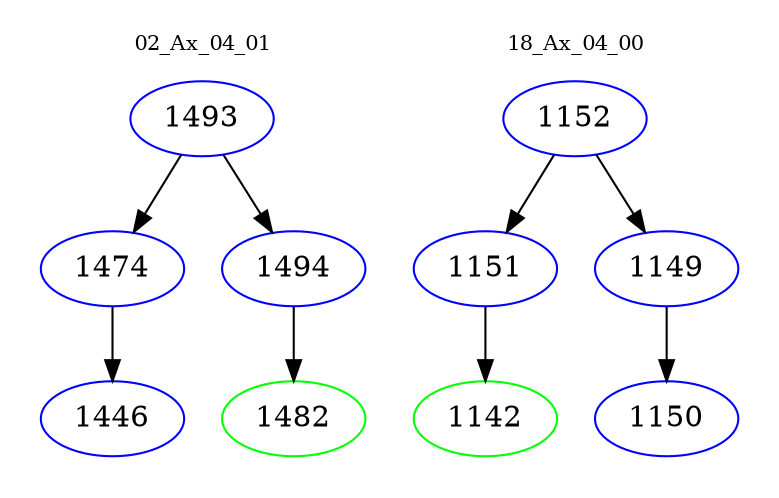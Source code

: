 digraph{
subgraph cluster_0 {
color = white
label = "02_Ax_04_01";
fontsize=10;
T0_1493 [label="1493", color="blue"]
T0_1493 -> T0_1474 [color="black"]
T0_1474 [label="1474", color="blue"]
T0_1474 -> T0_1446 [color="black"]
T0_1446 [label="1446", color="blue"]
T0_1493 -> T0_1494 [color="black"]
T0_1494 [label="1494", color="blue"]
T0_1494 -> T0_1482 [color="black"]
T0_1482 [label="1482", color="green"]
}
subgraph cluster_1 {
color = white
label = "18_Ax_04_00";
fontsize=10;
T1_1152 [label="1152", color="blue"]
T1_1152 -> T1_1151 [color="black"]
T1_1151 [label="1151", color="blue"]
T1_1151 -> T1_1142 [color="black"]
T1_1142 [label="1142", color="green"]
T1_1152 -> T1_1149 [color="black"]
T1_1149 [label="1149", color="blue"]
T1_1149 -> T1_1150 [color="black"]
T1_1150 [label="1150", color="blue"]
}
}
